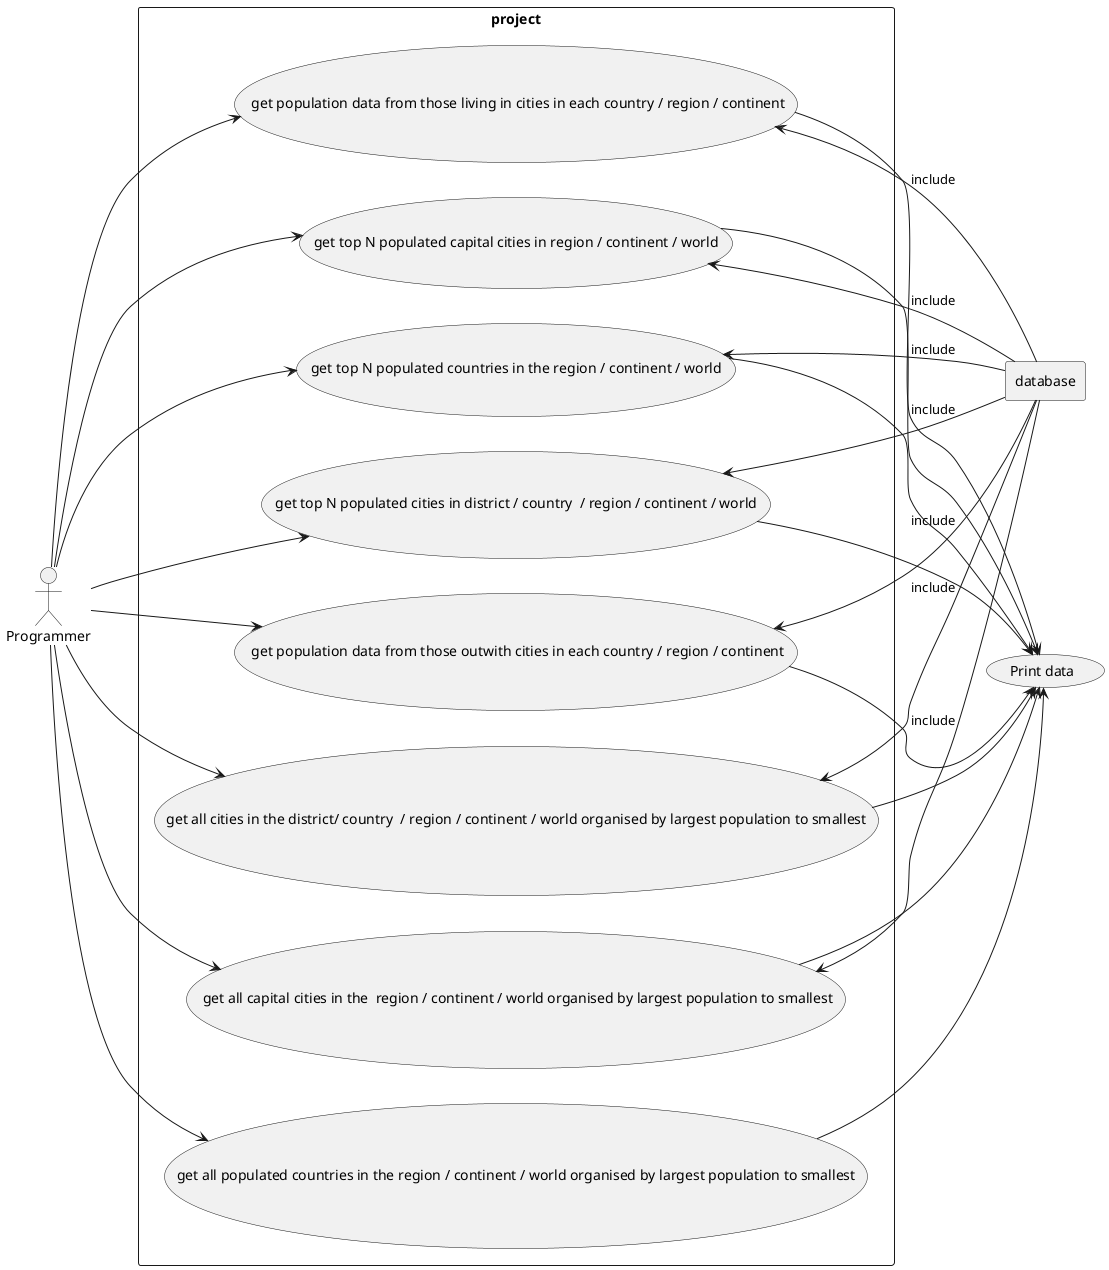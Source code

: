******************
Use-Case Diagram
******************

@startuml


actor Prg as "Programmer"
rectangle database
   left to right direction
rectangle "project" {

    usecase UC1 as " get population data from those living in cities in each country / region / continent"
    usecase UC2 as " get population data from those outwith cities in each country / region / continent"
    usecase UC3 as " get all capital cities in the  region / continent / world organised by largest population to smallest"
    usecase UC4 as "get all cities in the district/ country  / region / continent / world organised by largest population to smallest"
    usecase UC5 as "get top N populated capital cities in region / continent / world"
    usecase UC6 as "get top N populated cities in district / country  / region / continent / world"
    usecase UC7 as "get top N populated countries in the region / continent / world"
    usecase UC8 as "get all populated countries in the region / continent / world organised by largest population to smallest"
}
    usecase UCa as "Print data"

    Prg --> UC1
    Prg --> UC2
    Prg --> UC3
    Prg --> UC4
    Prg --> UC8
    Prg --> UC5
    Prg --> UC6
    Prg --> UC7
          UC1 <-down- database :include
          UC2 <-down- database :include
          UC3 <-down- database :include
          UC4 <-down- database :include
          UC5 <-down- database :include
          UC6 <-down- database :include
          UC7 <-down- database :include
          UC1 -->  UCa
          UC2 -->  UCa
          UC3 -->  UCa
          UC4 -->  UCa
          UC5 -->  UCa
          UC6 -->  UCa
          UC7 -->  UCa
          UC8 -->  UCa



@enduml

